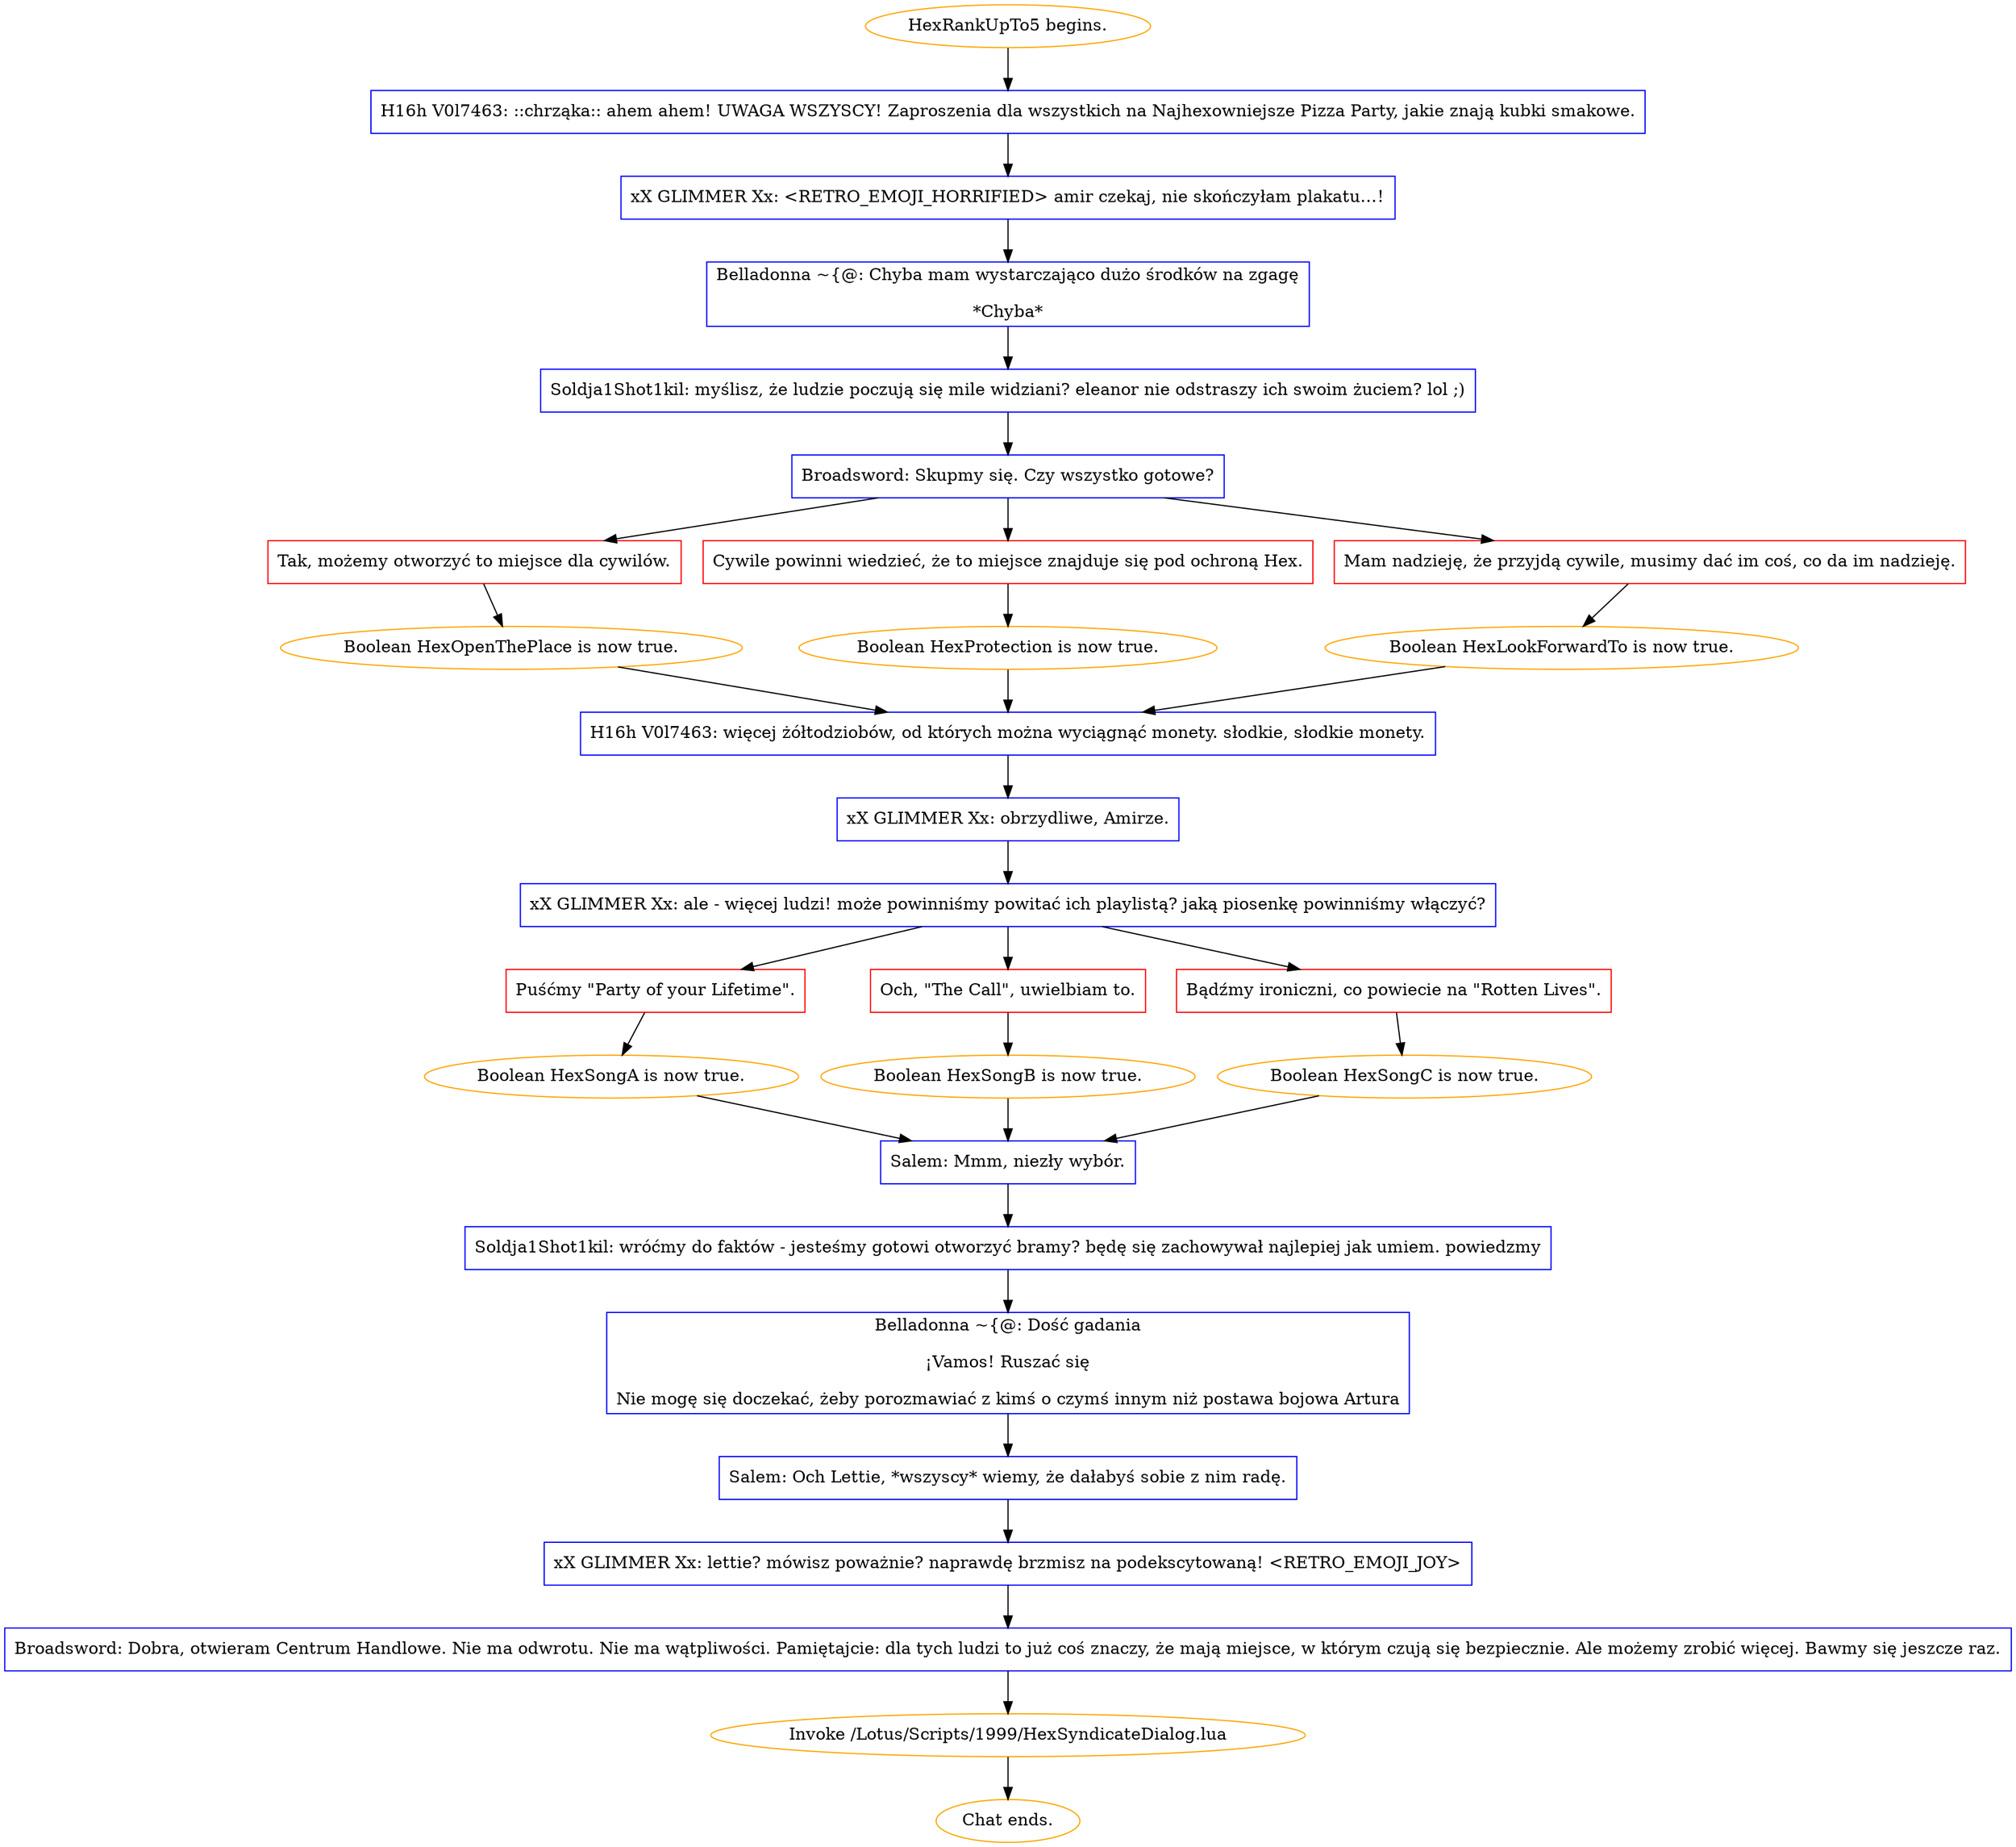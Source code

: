 digraph {
	"HexRankUpTo5 begins." [color=orange];
		"HexRankUpTo5 begins." -> j2417123182;
	j2417123182 [label="H16h V0l7463: ::chrząka:: ahem ahem! UWAGA WSZYSCY! Zaproszenia dla wszystkich na Najhexowniejsze Pizza Party, jakie znają kubki smakowe.",shape=box,color=blue];
		j2417123182 -> j1297390557;
	j1297390557 [label="xX GLIMMER Xx: <RETRO_EMOJI_HORRIFIED> amir czekaj, nie skończyłam plakatu…!",shape=box,color=blue];
		j1297390557 -> j274138103;
	j274138103 [label="Belladonna ~{@: Chyba mam wystarczająco dużo środków na zgagę
*Chyba*",shape=box,color=blue];
		j274138103 -> j1787697440;
	j1787697440 [label="Soldja1Shot1kil: myślisz, że ludzie poczują się mile widziani? eleanor nie odstraszy ich swoim żuciem? lol ;)",shape=box,color=blue];
		j1787697440 -> j2986229842;
	j2986229842 [label="Broadsword: Skupmy się. Czy wszystko gotowe?",shape=box,color=blue];
		j2986229842 -> j2622619771;
		j2986229842 -> j60111753;
		j2986229842 -> j2254490589;
	j2622619771 [label="Tak, możemy otworzyć to miejsce dla cywilów.",shape=box,color=red];
		j2622619771 -> j2499947031;
	j60111753 [label="Cywile powinni wiedzieć, że to miejsce znajduje się pod ochroną Hex.",shape=box,color=red];
		j60111753 -> j2970622476;
	j2254490589 [label="Mam nadzieję, że przyjdą cywile, musimy dać im coś, co da im nadzieję.",shape=box,color=red];
		j2254490589 -> j4208207787;
	j2499947031 [label="Boolean HexOpenThePlace is now true.",color=orange];
		j2499947031 -> j170476183;
	j2970622476 [label="Boolean HexProtection is now true.",color=orange];
		j2970622476 -> j170476183;
	j4208207787 [label="Boolean HexLookForwardTo is now true.",color=orange];
		j4208207787 -> j170476183;
	j170476183 [label="H16h V0l7463: więcej żółtodziobów, od których można wyciągnąć monety. słodkie, słodkie monety.",shape=box,color=blue];
		j170476183 -> j3086673194;
	j3086673194 [label="xX GLIMMER Xx: obrzydliwe, Amirze.",shape=box,color=blue];
		j3086673194 -> j681831447;
	j681831447 [label="xX GLIMMER Xx: ale - więcej ludzi! może powinniśmy powitać ich playlistą? jaką piosenkę powinniśmy włączyć?",shape=box,color=blue];
		j681831447 -> j3162251057;
		j681831447 -> j1668805010;
		j681831447 -> j2831982579;
	j3162251057 [label="Puśćmy \"Party of your Lifetime\".",shape=box,color=red];
		j3162251057 -> j3557139140;
	j1668805010 [label="Och, \"The Call\", uwielbiam to.",shape=box,color=red];
		j1668805010 -> j3207139544;
	j2831982579 [label="Bądźmy ironiczni, co powiecie na \"Rotten Lives\".",shape=box,color=red];
		j2831982579 -> j2200402790;
	j3557139140 [label="Boolean HexSongA is now true.",color=orange];
		j3557139140 -> j1545782088;
	j3207139544 [label="Boolean HexSongB is now true.",color=orange];
		j3207139544 -> j1545782088;
	j2200402790 [label="Boolean HexSongC is now true.",color=orange];
		j2200402790 -> j1545782088;
	j1545782088 [label="Salem: Mmm, niezły wybór.",shape=box,color=blue];
		j1545782088 -> j2580859091;
	j2580859091 [label="Soldja1Shot1kil: wróćmy do faktów - jesteśmy gotowi otworzyć bramy? będę się zachowywał najlepiej jak umiem. powiedzmy",shape=box,color=blue];
		j2580859091 -> j3567017637;
	j3567017637 [label="Belladonna ~{@: Dość gadania
¡Vamos! Ruszać się
Nie mogę się doczekać, żeby porozmawiać z kimś o czymś innym niż postawa bojowa Artura",shape=box,color=blue];
		j3567017637 -> j681201622;
	j681201622 [label="Salem: Och Lettie, *wszyscy* wiemy, że dałabyś sobie z nim radę.",shape=box,color=blue];
		j681201622 -> j1720614143;
	j1720614143 [label="xX GLIMMER Xx: lettie? mówisz poważnie? naprawdę brzmisz na podekscytowaną! <RETRO_EMOJI_JOY>",shape=box,color=blue];
		j1720614143 -> j2482103344;
	j2482103344 [label="Broadsword: Dobra, otwieram Centrum Handlowe. Nie ma odwrotu. Nie ma wątpliwości. Pamiętajcie: dla tych ludzi to już coś znaczy, że mają miejsce, w którym czują się bezpiecznie. Ale możemy zrobić więcej. Bawmy się jeszcze raz.",shape=box,color=blue];
		j2482103344 -> j2375408662;
	j2375408662 [label="Invoke /Lotus/Scripts/1999/HexSyndicateDialog.lua",color=orange];
		j2375408662 -> "Chat ends.";
	"Chat ends." [color=orange];
}